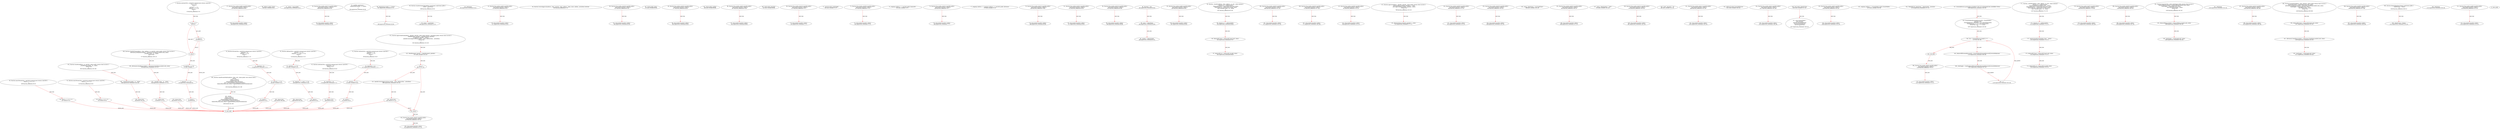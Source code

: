 digraph  {
13 [label="2_ function mul(uint256 a, uint256 b) internal pure returns (uint256) {\n    if (a == 0) {\n      return 0;\n    }\n    uint256 c = a * b;\n    require(c / a == b);\n    return c;\n  }\n13-function_definition-3-10", method="mul(uint256 a,uint256 b)", type_label=function_definition];
30 [label="3_ if_a == 0\n30-if-4-6", method="mul(uint256 a,uint256 b)", type_label=if];
1558 [label="3_ end_if", method="mul(uint256 a,uint256 b)", type_label=end_if];
35 [label="4_ return 0;\n35-return-5-5", method="mul(uint256 a,uint256 b)", type_label=return];
37 [label="6_ uint256 c = a * b;\n37-new_variable-7-7", method="mul(uint256 a,uint256 b)", type_label=new_variable];
45 [label="7_ require(c / a == b);\n45-expression_statement-8-8", method="mul(uint256 a,uint256 b)", type_label=expression_statement];
54 [label="8_ return c;\n54-return-9-9", method="mul(uint256 a,uint256 b)", type_label=return];
56 [label="10_ function div(uint256 a, uint256 b) internal pure returns (uint256) {\n    require(b > 0);\n    uint256 c = a / b;\n    return c;\n  }\n56-function_definition-11-15", method="div(uint256 a,uint256 b)", type_label=function_definition];
73 [label="11_ require(b > 0);\n73-expression_statement-12-12", method="div(uint256 a,uint256 b)", type_label=expression_statement];
80 [label="12_ uint256 c = a / b;\n80-new_variable-13-13", method="div(uint256 a,uint256 b)", type_label=new_variable];
88 [label="13_ return c;\n88-return-14-14", method="div(uint256 a,uint256 b)", type_label=return];
90 [label="15_ function sub(uint256 a, uint256 b) internal pure returns (uint256) {\n    require(b <= a);\n    uint256 c = a - b;\n    return c;\n  }\n90-function_definition-16-20", method="sub(uint256 a,uint256 b)", type_label=function_definition];
107 [label="16_ require(b <= a);\n107-expression_statement-17-17", method="sub(uint256 a,uint256 b)", type_label=expression_statement];
114 [label="17_ uint256 c = a - b;\n114-new_variable-18-18", method="sub(uint256 a,uint256 b)", type_label=new_variable];
122 [label="18_ return c;\n122-return-19-19", method="sub(uint256 a,uint256 b)", type_label=return];
124 [label="20_ function add(uint256 a, uint256 b) internal pure returns (uint256) {\n    uint256 c = a + b;\n    require(c >= a && c >= b);\n    return c;\n  }\n124-function_definition-21-25", method="add(uint256 a,uint256 b)", type_label=function_definition];
141 [label="21_ uint256 c = a + b;\n141-new_variable-22-22", method="add(uint256 a,uint256 b)", type_label=new_variable];
149 [label="22_ require(c >= a && c >= b);\n149-expression_statement-23-23", method="add(uint256 a,uint256 b)", type_label=expression_statement];
160 [label="23_ return c;\n160-return-24-24", method="add(uint256 a,uint256 b)", type_label=return];
162 [label="25_ function mod(uint256 a, uint256 b) internal pure returns (uint256) {\n    require(b != 0);\n    return a % b;\n  }\n162-function_definition-26-29", method="mod(uint256 a,uint256 b)", type_label=function_definition];
179 [label="26_ require(b != 0);\n179-expression_statement-27-27", method="mod(uint256 a,uint256 b)", type_label=expression_statement];
186 [label="27_ return a % b;\n186-return-28-28", method="mod(uint256 a,uint256 b)", type_label=return];
190 [label="29_ function max256(uint256 a, uint256 b) internal pure returns (uint256) {\n    return a >= b ? a : b;\n  }\n190-function_definition-30-32", method="max256(uint256 a,uint256 b)", type_label=function_definition];
207 [label="30_ return a >= b ? a : b;\n207-return-31-31", method="max256(uint256 a,uint256 b)", type_label=return];
214 [label="32_ function min256(uint256 a, uint256 b) internal pure returns (uint256) {\n    return a < b ? a : b;\n  }\n214-function_definition-33-35", method="min256(uint256 a,uint256 b)", type_label=function_definition];
231 [label="33_ return a < b ? a : b;\n231-return-34-34", method="min256(uint256 a,uint256 b)", type_label=return];
241 [label="37_ function bug_unchk_send6() payable public{\n      msg.sender.transfer(1 ether);}\n241-function_definition-38-39", method="bug_unchk_send6()", type_label=function_definition];
246 [label="38_ msg.sender.transfer(1 ether);\n246-expression_statement-39-39", method="bug_unchk_send6()", type_label=expression_statement];
256 [label="39_ address public owner;\n256-new_variable-40-40", method="", type_label=new_variable];
263 [label="41_ owner = msg.sender;\n263-expression_statement-42-42", method="", type_label=expression_statement];
269 [label="43_ function bug_unchk_send17() payable public{\n      msg.sender.transfer(1 ether);}\n269-function_definition-44-45", method="bug_unchk_send17()", type_label=function_definition];
274 [label="44_ msg.sender.transfer(1 ether);\n274-expression_statement-45-45", method="bug_unchk_send17()", type_label=expression_statement];
284 [label="45_ modifier onlyOwner {\n    require(msg.sender == owner);\n    _;\n  }\n284-expression_statement-46-49", method="", type_label=expression_statement];
287 [label="46_ require(msg.sender == owner);\n287-expression_statement-47-47", method="", type_label=expression_statement];
296 [label="47_ _;\n296-expression_statement-48-48", method="", type_label=expression_statement];
298 [label="49_ function transferOwnership(address newOwner) onlyOwner public {\n    owner = newOwner;\n  }\n298-function_definition-50-52", method="transferOwnership(address newOwner)", type_label=function_definition];
304 [label="49_ onlyOwner\n304-expression_statement-50-50", method="transferOwnership(address newOwner)", type_label=expression_statement];
308 [label="50_ owner = newOwner;\n308-expression_statement-51-51", method="transferOwnership(address newOwner)", type_label=expression_statement];
312 [label="52_ function bug_unchk_send3() payable public{\n      msg.sender.transfer(1 ether);}\n312-function_definition-53-54", method="bug_unchk_send3()", type_label=function_definition];
317 [label="53_ msg.sender.transfer(1 ether);\n317-expression_statement-54-54", method="bug_unchk_send3()", type_label=expression_statement];
330 [label="56_ function receiveApproval(address _from, uint256 _value, address _token, bytes calldata _extraData) external;\n330-function_definition-57-57", method="receiveApproval(address _from,uint256 _value,address _token,bytes calldata _extraData)", type_label=function_definition];
357 [label="60_ function bug_unchk_send16() payable public{\n      msg.sender.transfer(1 ether);}\n357-function_definition-61-62", method="bug_unchk_send16()", type_label=function_definition];
362 [label="61_ msg.sender.transfer(1 ether);\n362-expression_statement-62-62", method="bug_unchk_send16()", type_label=expression_statement];
372 [label="62_ string public name;\n372-new_variable-63-63", method="", type_label=new_variable];
377 [label="63_ function bug_unchk_send24() payable public{\n      msg.sender.transfer(1 ether);}\n377-function_definition-64-65", method="bug_unchk_send24()", type_label=function_definition];
382 [label="64_ msg.sender.transfer(1 ether);\n382-expression_statement-65-65", method="bug_unchk_send24()", type_label=expression_statement];
392 [label="65_ string public symbol;\n392-new_variable-66-66", method="", type_label=new_variable];
397 [label="66_ function bug_unchk_send5() payable public{\n      msg.sender.transfer(1 ether);}\n397-function_definition-67-68", method="bug_unchk_send5()", type_label=function_definition];
402 [label="67_ msg.sender.transfer(1 ether);\n402-expression_statement-68-68", method="bug_unchk_send5()", type_label=expression_statement];
412 [label="68_ uint8 public decimals;\n412-new_variable-69-69", method="", type_label=new_variable];
417 [label="69_ function bug_unchk_send15() payable public{\n      msg.sender.transfer(1 ether);}\n417-function_definition-70-71", method="bug_unchk_send15()", type_label=function_definition];
422 [label="70_ msg.sender.transfer(1 ether);\n422-expression_statement-71-71", method="bug_unchk_send15()", type_label=expression_statement];
432 [label="71_ uint256 public totalSupply;\n432-new_variable-72-72", method="", type_label=new_variable];
437 [label="72_ function bug_unchk_send28() payable public{\n      msg.sender.transfer(1 ether);}\n437-function_definition-73-74", method="bug_unchk_send28()", type_label=function_definition];
442 [label="73_ msg.sender.transfer(1 ether);\n442-expression_statement-74-74", method="bug_unchk_send28()", type_label=expression_statement];
452 [label="74_ mapping (address => uint256) public balanceOf;\n452-new_variable-75-75", method="", type_label=new_variable];
459 [label="75_ function bug_unchk_send21() payable public{\n      msg.sender.transfer(1 ether);}\n459-function_definition-76-77", method="bug_unchk_send21()", type_label=function_definition];
464 [label="76_ msg.sender.transfer(1 ether);\n464-expression_statement-77-77", method="bug_unchk_send21()", type_label=expression_statement];
474 [label="77_ mapping (address => mapping (address => uint256)) public allowance;\n474-new_variable-78-78", method="", type_label=new_variable];
483 [label="78_ function bug_unchk_send27() payable public{\n      msg.sender.transfer(1 ether);}\n483-function_definition-79-80", method="bug_unchk_send27()", type_label=function_definition];
488 [label="79_ msg.sender.transfer(1 ether);\n488-expression_statement-80-80", method="bug_unchk_send27()", type_label=expression_statement];
512 [label="81_ function bug_unchk_send31() payable public{\n      msg.sender.transfer(1 ether);}\n512-function_definition-82-83", method="bug_unchk_send31()", type_label=function_definition];
517 [label="82_ msg.sender.transfer(1 ether);\n517-expression_statement-83-83", method="bug_unchk_send31()", type_label=expression_statement];
541 [label="84_ function bug_unchk_send13() payable public{\n      msg.sender.transfer(1 ether);}\n541-function_definition-85-86", method="bug_unchk_send13()", type_label=function_definition];
546 [label="85_ msg.sender.transfer(1 ether);\n546-expression_statement-86-86", method="bug_unchk_send13()", type_label=expression_statement];
580 [label="88_ decimals = dec;\n580-expression_statement-89-89", method="", type_label=expression_statement];
584 [label="89_ name = tokenName;\n584-expression_statement-90-90", method="", type_label=expression_statement];
588 [label="90_ symbol = tokenSymbol;\n588-expression_statement-91-91", method="", type_label=expression_statement];
592 [label="92_ function bug_unchk_send9() payable public{\n      msg.sender.transfer(1 ether);}\n592-function_definition-93-94", method="bug_unchk_send9()", type_label=function_definition];
597 [label="93_ msg.sender.transfer(1 ether);\n597-expression_statement-94-94", method="bug_unchk_send9()", type_label=expression_statement];
607 [label="94_ function _transfer(address _from, address _to, uint _value) internal {\n    require(_to != address(0x0));\n    balanceOf[_from] = balanceOf[_from].sub(_value);\n    balanceOf[_to] = balanceOf[_to].add(_value);\n    emit Transfer(_from, _to, _value);\n  }\n607-function_definition-95-100", method="_transfer(address _from,address _to,uint _value)", type_label=function_definition];
623 [label="95_ require(_to != address(0x0));\n623-expression_statement-96-96", method="_transfer(address _from,address _to,uint _value)", type_label=expression_statement];
632 [label="96_ balanceOf[_from] = balanceOf[_from].sub(_value);\n632-expression_statement-97-97", method="_transfer(address _from,address _to,uint _value)", type_label=expression_statement];
645 [label="97_ balanceOf[_to] = balanceOf[_to].add(_value);\n645-expression_statement-98-98", method="_transfer(address _from,address _to,uint _value)", type_label=expression_statement];
666 [label="100_ function bug_unchk_send25() payable public{\n      msg.sender.transfer(1 ether);}\n666-function_definition-101-102", method="bug_unchk_send25()", type_label=function_definition];
671 [label="101_ msg.sender.transfer(1 ether);\n671-expression_statement-102-102", method="bug_unchk_send25()", type_label=expression_statement];
681 [label="102_ function transfer(address _to, uint256 _value) public returns (bool success) {\n    _transfer(msg.sender, _to, _value);\n    return true;\n  }\n681-function_definition-103-106", method="transfer(address _to,uint256 _value)", type_label=function_definition];
698 [label="103_ _transfer(msg.sender, _to, _value);\n698-expression_statement-104-104", method="transfer(address _to,uint256 _value)", type_label=expression_statement];
709 [label="104_ return true;\n709-return-105-105", method="transfer(address _to,uint256 _value)", type_label=return];
712 [label="106_ function bug_unchk_send19() payable public{\n      msg.sender.transfer(1 ether);}\n712-function_definition-107-108", method="bug_unchk_send19()", type_label=function_definition];
717 [label="107_ msg.sender.transfer(1 ether);\n717-expression_statement-108-108", method="bug_unchk_send19()", type_label=expression_statement];
727 [label="108_ function transferFrom(address _from, address _to, uint256 _value) public returns (bool success) {\n    allowance[_from][msg.sender] = allowance[_from][msg.sender].sub(_value);\n		_transfer(_from, _to, _value);\n		return true;\n  }\n727-function_definition-109-113", method="transferFrom(address _from,address _to,uint256 _value)", type_label=function_definition];
748 [label="109_ allowance[_from][msg.sender] = allowance[_from][msg.sender].sub(_value);\n748-expression_statement-110-110", method="transferFrom(address _from,address _to,uint256 _value)", type_label=expression_statement];
769 [label="110_ _transfer(_from, _to, _value);\n769-expression_statement-111-111", method="transferFrom(address _from,address _to,uint256 _value)", type_label=expression_statement];
778 [label="111_ return true;\n778-return-112-112", method="transferFrom(address _from,address _to,uint256 _value)", type_label=return];
781 [label="113_ function bug_unchk_send26() payable public{\n      msg.sender.transfer(1 ether);}\n781-function_definition-114-115", method="bug_unchk_send26()", type_label=function_definition];
786 [label="114_ msg.sender.transfer(1 ether);\n786-expression_statement-115-115", method="bug_unchk_send26()", type_label=expression_statement];
796 [label="115_ function approve(address _spender, uint256 _value) public returns (bool success) {\n    allowance[msg.sender][_spender] = _value;\n    emit Approval(msg.sender, _spender, _value);\n    return true;\n  }\n796-function_definition-116-120", method="approve(address _spender,uint256 _value)", type_label=function_definition];
813 [label="116_ allowance[msg.sender][_spender] = _value;\n813-expression_statement-117-117", method="approve(address _spender,uint256 _value)", type_label=expression_statement];
833 [label="118_ return true;\n833-return-119-119", method="approve(address _spender,uint256 _value)", type_label=return];
836 [label="120_ function bug_unchk_send20() payable public{\n      msg.sender.transfer(1 ether);}\n836-function_definition-121-122", method="bug_unchk_send20()", type_label=function_definition];
841 [label="121_ msg.sender.transfer(1 ether);\n841-expression_statement-122-122", method="bug_unchk_send20()", type_label=expression_statement];
851 [label="122_ function approveAndCall(address _spender, uint256 _value, bytes memory _extraData) public returns (bool success) {\n    tokenRecipient spender = tokenRecipient(_spender);\n    if (approve(_spender, _value)) {\n      spender.receiveApproval(msg.sender, _value, address(this), _extraData);\n      return true;\n    }\n  }\n851-function_definition-123-129", method="approveAndCall(address _spender,uint256 _value,bytes memory _extraData)", type_label=function_definition];
872 [label="123_ tokenRecipient spender = tokenRecipient(_spender);\n872-new_variable-124-124", method="approveAndCall(address _spender,uint256 _value,bytes memory _extraData)", type_label=new_variable];
882 [label="124_ if\n882-if-125-128", method="approveAndCall(address _spender,uint256 _value,bytes memory _extraData)", type_label=if];
2410 [label="124_ end_if", method="approveAndCall(address _spender,uint256 _value,bytes memory _extraData)", type_label=end_if];
890 [label="125_ spender.receiveApproval(msg.sender, _value, address(this), _extraData);\n890-expression_statement-126-126", method="approveAndCall(address _spender,uint256 _value,bytes memory _extraData)", type_label=expression_statement];
907 [label="126_ return true;\n907-return-127-127", method="approveAndCall(address _spender,uint256 _value,bytes memory _extraData)", type_label=return];
910 [label="129_ function bug_unchk_send32() payable public{\n      msg.sender.transfer(1 ether);}\n910-function_definition-130-131", method="bug_unchk_send32()", type_label=function_definition];
915 [label="130_ msg.sender.transfer(1 ether);\n915-expression_statement-131-131", method="bug_unchk_send32()", type_label=expression_statement];
934 [label="133_ function bug_unchk_send10() payable public{\n      msg.sender.transfer(1 ether);}\n934-function_definition-134-135", method="bug_unchk_send10()", type_label=function_definition];
939 [label="134_ msg.sender.transfer(1 ether);\n939-expression_statement-135-135", method="bug_unchk_send10()", type_label=expression_statement];
949 [label="135_ string _tokenName = \"AZ FundChain\";\n949-new_variable-136-136", method="", type_label=new_variable];
955 [label="135_ function bug_unchk_send22() payable public{\n      msg.sender.transfer(1 ether);}\n955-function_definition-136-137", method="bug_unchk_send22()", type_label=function_definition];
960 [label="136_ msg.sender.transfer(1 ether);\n960-expression_statement-137-137", method="bug_unchk_send22()", type_label=expression_statement];
970 [label="137_ string _tokenSymbol = \"AZT\";\n970-new_variable-138-138", method="", type_label=new_variable];
976 [label="138_ function bug_unchk_send12() payable public{\n      msg.sender.transfer(1 ether);}\n976-function_definition-139-140", method="bug_unchk_send12()", type_label=function_definition];
981 [label="139_ msg.sender.transfer(1 ether);\n981-expression_statement-140-140", method="bug_unchk_send12()", type_label=expression_statement];
991 [label="140_ uint8 _decimals = 18;\n991-new_variable-141-141", method="", type_label=new_variable];
996 [label="141_ function bug_unchk_send11() payable public{\n      msg.sender.transfer(1 ether);}\n996-function_definition-142-143", method="bug_unchk_send11()", type_label=function_definition];
1001 [label="142_ msg.sender.transfer(1 ether);\n1001-expression_statement-143-143", method="bug_unchk_send11()", type_label=expression_statement];
1011 [label="143_ address[] public frozenAddresses;\n1011-new_variable-144-144", method="", type_label=new_variable];
1017 [label="144_ function bug_unchk_send1() payable public{\n      msg.sender.transfer(1 ether);}\n1017-function_definition-145-146", method="bug_unchk_send1()", type_label=function_definition];
1022 [label="145_ msg.sender.transfer(1 ether);\n1022-expression_statement-146-146", method="bug_unchk_send1()", type_label=expression_statement];
1032 [label="146_ bool public tokenFrozen;\n1032-new_variable-147-147", method="", type_label=new_variable];
1037 [label="147_ struct frozenWallet {\n    bool isFrozen;  \n    uint256 rewardedAmount;  \n    uint256 frozenAmount;  \n    uint256 frozenTime;  \n  }\n1037-expression_statement-148-153", method="frozenWallet()", type_label=expression_statement];
1055 [label="153_ function bug_unchk_send2() payable public{\n      msg.sender.transfer(1 ether);}\n1055-function_definition-154-155", method="bug_unchk_send2()", type_label=function_definition];
1060 [label="154_ msg.sender.transfer(1 ether);\n1060-expression_statement-155-155", method="bug_unchk_send2()", type_label=expression_statement];
1070 [label="155_ mapping (address => frozenWallet) public frozenWallets;\n1070-new_variable-156-156", method="", type_label=new_variable];
1079 [label="156_ TokenERC20(_tokenName, _tokenSymbol, _decimals)\n1079-expression_statement-157-157", method="", type_label=expression_statement];
1088 [label="157_ frozenAddresses.push(address(0x9fd50776F133751E8Ae6abE1Be124638Bb917E05));\n1088-expression_statement-158-158", method="", type_label=expression_statement];
1097 [label="158_ frozenWallets[frozenAddresses[0]] = frozenWallet({\n      isFrozen: true,\n      rewardedAmount: 30000000 * 10 ** uint256(decimals),\n      frozenAmount: 0 * 10 ** uint256(decimals),\n      frozenTime: now + 1 * 1 hours  \n    });\n1097-expression_statement-159-164", method="", type_label=expression_statement];
1137 [label="164_ for(i < frozenAddresses.length;;i++)\n1137-for-165-168", method="", type_label=for];
2665 [label="164_ end_loop", method="", type_label=end_loop];
1150 [label="164_ i++\n1150-expression_statement-165-165", method="", type_label=expression_statement];
1153 [label="165_ balanceOf[frozenAddresses[i]] = frozenWallets[frozenAddresses[i]].rewardedAmount;\n1153-expression_statement-166-166", method="", type_label=expression_statement];
1167 [label="166_ totalSupply = totalSupply.add(frozenWallets[frozenAddresses[i]].rewardedAmount);\n1167-expression_statement-167-167", method="", type_label=expression_statement];
1182 [label="169_ function bug_unchk_send4() payable public{\n      msg.sender.transfer(1 ether);}\n1182-function_definition-170-171", method="bug_unchk_send4()", type_label=function_definition];
1187 [label="170_ msg.sender.transfer(1 ether);\n1187-expression_statement-171-171", method="bug_unchk_send4()", type_label=expression_statement];
1197 [label="171_ function _transfer(address _from, address _to, uint _value) internal {\n    require(_to != address(0x0));\n    require(checkFrozenWallet(_from, _value));\n    balanceOf[_from] = balanceOf[_from].sub(_value);      \n    balanceOf[_to] = balanceOf[_to].add(_value);     \n    emit Transfer(_from, _to, _value);\n  }\n1197-function_definition-172-178", method="_transfer(address _from,address _to,uint _value)", type_label=function_definition];
1213 [label="172_ require(_to != address(0x0));\n1213-expression_statement-173-173", method="_transfer(address _from,address _to,uint _value)", type_label=expression_statement];
1222 [label="173_ require(checkFrozenWallet(_from, _value));\n1222-expression_statement-174-174", method="_transfer(address _from,address _to,uint _value)", type_label=expression_statement];
1232 [label="174_ balanceOf[_from] = balanceOf[_from].sub(_value);\n1232-expression_statement-175-175", method="_transfer(address _from,address _to,uint _value)", type_label=expression_statement];
1245 [label="175_ balanceOf[_to] = balanceOf[_to].add(_value);\n1245-expression_statement-176-176", method="_transfer(address _from,address _to,uint _value)", type_label=expression_statement];
1266 [label="178_ function bug_unchk_send7() payable public{\n      msg.sender.transfer(1 ether);}\n1266-function_definition-179-180", method="bug_unchk_send7()", type_label=function_definition];
1271 [label="179_ msg.sender.transfer(1 ether);\n1271-expression_statement-180-180", method="bug_unchk_send7()", type_label=expression_statement];
1281 [label="180_ function checkFrozenWallet(address _from, uint _value) public view returns (bool) {\n    return(\n      _from==owner || \n      (!tokenFrozen && \n      (!frozenWallets[_from].isFrozen || \n       now>=frozenWallets[_from].frozenTime || \n       balanceOf[_from].sub(_value)>=frozenWallets[_from].frozenAmount))\n    );\n  }\n1281-function_definition-181-189", method="checkFrozenWallet(address _from,uint _value)", type_label=function_definition];
1298 [label="181_ return(\n      _from==owner || \n      (!tokenFrozen && \n      (!frozenWallets[_from].isFrozen || \n       now>=frozenWallets[_from].frozenTime || \n       balanceOf[_from].sub(_value)>=frozenWallets[_from].frozenAmount))\n    );\n1298-return-182-188", method="checkFrozenWallet(address _from,uint _value)", type_label=return];
1338 [label="189_ function bug_unchk_send23() payable public{\n      msg.sender.transfer(1 ether);}\n1338-function_definition-190-191", method="bug_unchk_send23()", type_label=function_definition];
1343 [label="190_ msg.sender.transfer(1 ether);\n1343-expression_statement-191-191", method="bug_unchk_send23()", type_label=expression_statement];
1353 [label="191_ function burn(uint256 _value) onlyOwner public returns (bool success) {\n    balanceOf[msg.sender] = balanceOf[msg.sender].sub(_value);    \n    totalSupply = totalSupply.sub(_value);                       \n    emit Burn(msg.sender, _value);\n    return true;\n  }\n1353-function_definition-192-197", method="burn(uint256 _value)", type_label=function_definition];
1359 [label="191_ onlyOwner\n1359-expression_statement-192-192", method="burn(uint256 _value)", type_label=expression_statement];
1368 [label="192_ balanceOf[msg.sender] = balanceOf[msg.sender].sub(_value);\n1368-expression_statement-193-193", method="burn(uint256 _value)", type_label=expression_statement];
1385 [label="193_ totalSupply = totalSupply.sub(_value);\n1385-expression_statement-194-194", method="burn(uint256 _value)", type_label=expression_statement];
1402 [label="195_ return true;\n1402-return-196-196", method="burn(uint256 _value)", type_label=return];
1405 [label="197_ function bug_unchk_send14() payable public{\n      msg.sender.transfer(1 ether);}\n1405-function_definition-198-199", method="bug_unchk_send14()", type_label=function_definition];
1410 [label="198_ msg.sender.transfer(1 ether);\n1410-expression_statement-199-199", method="bug_unchk_send14()", type_label=expression_statement];
1420 [label="199_ function burnFrom(address _from, uint256 _value) public returns (bool success) {\n    balanceOf[_from] = balanceOf[_from].sub(_value);                           \n    allowance[_from][msg.sender] = allowance[_from][msg.sender].sub(_value);    \n    totalSupply = totalSupply.sub(_value);                               \n    emit Burn(_from, _value);\n    return true;\n  }\n1420-function_definition-200-206", method="burnFrom(address _from,uint256 _value)", type_label=function_definition];
1437 [label="200_ balanceOf[_from] = balanceOf[_from].sub(_value);\n1437-expression_statement-201-201", method="burnFrom(address _from,uint256 _value)", type_label=expression_statement];
1450 [label="201_ allowance[_from][msg.sender] = allowance[_from][msg.sender].sub(_value);\n1450-expression_statement-202-202", method="burnFrom(address _from,uint256 _value)", type_label=expression_statement];
1471 [label="202_ totalSupply = totalSupply.sub(_value);\n1471-expression_statement-203-203", method="burnFrom(address _from,uint256 _value)", type_label=expression_statement];
1486 [label="204_ return true;\n1486-return-205-205", method="burnFrom(address _from,uint256 _value)", type_label=return];
1489 [label="206_ function bug_unchk_send30() payable public{\n      msg.sender.transfer(1 ether);}\n1489-function_definition-207-208", method="bug_unchk_send30()", type_label=function_definition];
1494 [label="207_ msg.sender.transfer(1 ether);\n1494-expression_statement-208-208", method="bug_unchk_send30()", type_label=expression_statement];
1504 [label="208_ function freezeToken(bool freeze) onlyOwner public {\n    tokenFrozen = freeze;\n  }\n1504-function_definition-209-211", method="freezeToken(bool freeze)", type_label=function_definition];
1510 [label="208_ onlyOwner\n1510-expression_statement-209-209", method="freezeToken(bool freeze)", type_label=expression_statement];
1514 [label="209_ tokenFrozen = freeze;\n1514-expression_statement-210-210", method="freezeToken(bool freeze)", type_label=expression_statement];
1518 [label="211_ function bug_unchk_send8() payable public{\n      msg.sender.transfer(1 ether);}\n1518-function_definition-212-213", method="bug_unchk_send8()", type_label=function_definition];
1523 [label="212_ msg.sender.transfer(1 ether);\n1523-expression_statement-213-213", method="bug_unchk_send8()", type_label=expression_statement];
1 [label="0_ start_node", method="", type_label=start];
2 [label="0_ exit_node", method="", type_label=exit];
13 -> 30  [color=red, controlflow_type=next_line, edge_type=CFG_edge, key=0, label=next_line];
30 -> 35  [color=red, controlflow_type=pos_next, edge_type=CFG_edge, key=0, label=pos_next];
30 -> 1558  [color=red, controlflow_type=neg_next, edge_type=CFG_edge, key=0, label=neg_next];
1558 -> 37  [color=red, controlflow_type=next_line, edge_type=CFG_edge, key=0, label=next_line];
35 -> 1558  [color=red, controlflow_type=end_if, edge_type=CFG_edge, key=0, label=end_if];
35 -> 2  [color=red, controlflow_type=return_exit, edge_type=CFG_edge, key=0, label=return_exit];
37 -> 45  [color=red, controlflow_type=next_line, edge_type=CFG_edge, key=0, label=next_line];
45 -> 54  [color=red, controlflow_type=next_line, edge_type=CFG_edge, key=0, label=next_line];
54 -> 2  [color=red, controlflow_type=return_exit, edge_type=CFG_edge, key=0, label=return_exit];
56 -> 73  [color=red, controlflow_type=next_line, edge_type=CFG_edge, key=0, label=next_line];
73 -> 80  [color=red, controlflow_type=next_line, edge_type=CFG_edge, key=0, label=next_line];
80 -> 88  [color=red, controlflow_type=next_line, edge_type=CFG_edge, key=0, label=next_line];
88 -> 2  [color=red, controlflow_type=return_exit, edge_type=CFG_edge, key=0, label=return_exit];
90 -> 107  [color=red, controlflow_type=next_line, edge_type=CFG_edge, key=0, label=next_line];
107 -> 114  [color=red, controlflow_type=next_line, edge_type=CFG_edge, key=0, label=next_line];
114 -> 122  [color=red, controlflow_type=next_line, edge_type=CFG_edge, key=0, label=next_line];
122 -> 2  [color=red, controlflow_type=return_exit, edge_type=CFG_edge, key=0, label=return_exit];
124 -> 141  [color=red, controlflow_type=next_line, edge_type=CFG_edge, key=0, label=next_line];
141 -> 149  [color=red, controlflow_type=next_line, edge_type=CFG_edge, key=0, label=next_line];
149 -> 160  [color=red, controlflow_type=next_line, edge_type=CFG_edge, key=0, label=next_line];
160 -> 2  [color=red, controlflow_type=return_exit, edge_type=CFG_edge, key=0, label=return_exit];
162 -> 179  [color=red, controlflow_type=next_line, edge_type=CFG_edge, key=0, label=next_line];
179 -> 186  [color=red, controlflow_type=next_line, edge_type=CFG_edge, key=0, label=next_line];
186 -> 2  [color=red, controlflow_type=return_exit, edge_type=CFG_edge, key=0, label=return_exit];
190 -> 207  [color=red, controlflow_type=next_line, edge_type=CFG_edge, key=0, label=next_line];
207 -> 2  [color=red, controlflow_type=return_exit, edge_type=CFG_edge, key=0, label=return_exit];
214 -> 231  [color=red, controlflow_type=next_line, edge_type=CFG_edge, key=0, label=next_line];
231 -> 2  [color=red, controlflow_type=return_exit, edge_type=CFG_edge, key=0, label=return_exit];
241 -> 246  [color=red, controlflow_type=next_line, edge_type=CFG_edge, key=0, label=next_line];
269 -> 274  [color=red, controlflow_type=next_line, edge_type=CFG_edge, key=0, label=next_line];
287 -> 296  [color=red, controlflow_type=next_line, edge_type=CFG_edge, key=0, label=next_line];
298 -> 308  [color=red, controlflow_type=next_line, edge_type=CFG_edge, key=0, label=next_line];
312 -> 317  [color=red, controlflow_type=next_line, edge_type=CFG_edge, key=0, label=next_line];
357 -> 362  [color=red, controlflow_type=next_line, edge_type=CFG_edge, key=0, label=next_line];
377 -> 382  [color=red, controlflow_type=next_line, edge_type=CFG_edge, key=0, label=next_line];
397 -> 402  [color=red, controlflow_type=next_line, edge_type=CFG_edge, key=0, label=next_line];
417 -> 422  [color=red, controlflow_type=next_line, edge_type=CFG_edge, key=0, label=next_line];
437 -> 442  [color=red, controlflow_type=next_line, edge_type=CFG_edge, key=0, label=next_line];
459 -> 464  [color=red, controlflow_type=next_line, edge_type=CFG_edge, key=0, label=next_line];
483 -> 488  [color=red, controlflow_type=next_line, edge_type=CFG_edge, key=0, label=next_line];
512 -> 517  [color=red, controlflow_type=next_line, edge_type=CFG_edge, key=0, label=next_line];
541 -> 546  [color=red, controlflow_type=next_line, edge_type=CFG_edge, key=0, label=next_line];
580 -> 584  [color=red, controlflow_type=next_line, edge_type=CFG_edge, key=0, label=next_line];
584 -> 588  [color=red, controlflow_type=next_line, edge_type=CFG_edge, key=0, label=next_line];
592 -> 597  [color=red, controlflow_type=next_line, edge_type=CFG_edge, key=0, label=next_line];
607 -> 623  [color=red, controlflow_type=next_line, edge_type=CFG_edge, key=0, label=next_line];
623 -> 632  [color=red, controlflow_type=next_line, edge_type=CFG_edge, key=0, label=next_line];
632 -> 645  [color=red, controlflow_type=next_line, edge_type=CFG_edge, key=0, label=next_line];
666 -> 671  [color=red, controlflow_type=next_line, edge_type=CFG_edge, key=0, label=next_line];
681 -> 698  [color=red, controlflow_type=next_line, edge_type=CFG_edge, key=0, label=next_line];
698 -> 709  [color=red, controlflow_type=next_line, edge_type=CFG_edge, key=0, label=next_line];
709 -> 2  [color=red, controlflow_type=return_exit, edge_type=CFG_edge, key=0, label=return_exit];
712 -> 717  [color=red, controlflow_type=next_line, edge_type=CFG_edge, key=0, label=next_line];
727 -> 748  [color=red, controlflow_type=next_line, edge_type=CFG_edge, key=0, label=next_line];
748 -> 769  [color=red, controlflow_type=next_line, edge_type=CFG_edge, key=0, label=next_line];
769 -> 778  [color=red, controlflow_type=next_line, edge_type=CFG_edge, key=0, label=next_line];
778 -> 2  [color=red, controlflow_type=return_exit, edge_type=CFG_edge, key=0, label=return_exit];
781 -> 786  [color=red, controlflow_type=next_line, edge_type=CFG_edge, key=0, label=next_line];
796 -> 813  [color=red, controlflow_type=next_line, edge_type=CFG_edge, key=0, label=next_line];
833 -> 2  [color=red, controlflow_type=return_exit, edge_type=CFG_edge, key=0, label=return_exit];
836 -> 841  [color=red, controlflow_type=next_line, edge_type=CFG_edge, key=0, label=next_line];
851 -> 872  [color=red, controlflow_type=next_line, edge_type=CFG_edge, key=0, label=next_line];
872 -> 882  [color=red, controlflow_type=next_line, edge_type=CFG_edge, key=0, label=next_line];
882 -> 890  [color=red, controlflow_type=pos_next, edge_type=CFG_edge, key=0, label=pos_next];
882 -> 2410  [color=red, controlflow_type=neg_next, edge_type=CFG_edge, key=0, label=neg_next];
2410 -> 910  [color=red, controlflow_type=next_line, edge_type=CFG_edge, key=0, label=next_line];
890 -> 907  [color=red, controlflow_type=next_line, edge_type=CFG_edge, key=0, label=next_line];
907 -> 2410  [color=red, controlflow_type=end_if, edge_type=CFG_edge, key=0, label=end_if];
907 -> 2  [color=red, controlflow_type=return_exit, edge_type=CFG_edge, key=0, label=return_exit];
910 -> 915  [color=red, controlflow_type=next_line, edge_type=CFG_edge, key=0, label=next_line];
934 -> 939  [color=red, controlflow_type=next_line, edge_type=CFG_edge, key=0, label=next_line];
955 -> 960  [color=red, controlflow_type=next_line, edge_type=CFG_edge, key=0, label=next_line];
976 -> 981  [color=red, controlflow_type=next_line, edge_type=CFG_edge, key=0, label=next_line];
996 -> 1001  [color=red, controlflow_type=next_line, edge_type=CFG_edge, key=0, label=next_line];
1017 -> 1022  [color=red, controlflow_type=next_line, edge_type=CFG_edge, key=0, label=next_line];
1032 -> 1037  [color=red, controlflow_type=next_line, edge_type=CFG_edge, key=0, label=next_line];
1055 -> 1060  [color=red, controlflow_type=next_line, edge_type=CFG_edge, key=0, label=next_line];
1088 -> 1097  [color=red, controlflow_type=next_line, edge_type=CFG_edge, key=0, label=next_line];
1097 -> 1137  [color=red, controlflow_type=next_line, edge_type=CFG_edge, key=0, label=next_line];
1137 -> 1153  [color=red, controlflow_type=pos_next, edge_type=CFG_edge, key=0, label=pos_next];
1137 -> 2665  [color=red, controlflow_type=neg_next, edge_type=CFG_edge, key=0, label=neg_next];
2665 -> 1182  [color=red, controlflow_type=next_line, edge_type=CFG_edge, key=0, label=next_line];
1150 -> 1137  [color=red, controlflow_type=loop_update, edge_type=CFG_edge, key=0, label=loop_update];
1153 -> 1167  [color=red, controlflow_type=next_line, edge_type=CFG_edge, key=0, label=next_line];
1167 -> 1150  [color=red, controlflow_type=loop_update, edge_type=CFG_edge, key=0, label=loop_update];
1182 -> 1187  [color=red, controlflow_type=next_line, edge_type=CFG_edge, key=0, label=next_line];
1197 -> 1213  [color=red, controlflow_type=next_line, edge_type=CFG_edge, key=0, label=next_line];
1213 -> 1222  [color=red, controlflow_type=next_line, edge_type=CFG_edge, key=0, label=next_line];
1222 -> 1232  [color=red, controlflow_type=next_line, edge_type=CFG_edge, key=0, label=next_line];
1232 -> 1245  [color=red, controlflow_type=next_line, edge_type=CFG_edge, key=0, label=next_line];
1266 -> 1271  [color=red, controlflow_type=next_line, edge_type=CFG_edge, key=0, label=next_line];
1281 -> 1298  [color=red, controlflow_type=next_line, edge_type=CFG_edge, key=0, label=next_line];
1298 -> 2  [color=red, controlflow_type=return_exit, edge_type=CFG_edge, key=0, label=return_exit];
1338 -> 1343  [color=red, controlflow_type=next_line, edge_type=CFG_edge, key=0, label=next_line];
1353 -> 1368  [color=red, controlflow_type=next_line, edge_type=CFG_edge, key=0, label=next_line];
1368 -> 1385  [color=red, controlflow_type=next_line, edge_type=CFG_edge, key=0, label=next_line];
1402 -> 2  [color=red, controlflow_type=return_exit, edge_type=CFG_edge, key=0, label=return_exit];
1405 -> 1410  [color=red, controlflow_type=next_line, edge_type=CFG_edge, key=0, label=next_line];
1420 -> 1437  [color=red, controlflow_type=next_line, edge_type=CFG_edge, key=0, label=next_line];
1437 -> 1450  [color=red, controlflow_type=next_line, edge_type=CFG_edge, key=0, label=next_line];
1450 -> 1471  [color=red, controlflow_type=next_line, edge_type=CFG_edge, key=0, label=next_line];
1486 -> 2  [color=red, controlflow_type=return_exit, edge_type=CFG_edge, key=0, label=return_exit];
1489 -> 1494  [color=red, controlflow_type=next_line, edge_type=CFG_edge, key=0, label=next_line];
1504 -> 1514  [color=red, controlflow_type=next_line, edge_type=CFG_edge, key=0, label=next_line];
1518 -> 1523  [color=red, controlflow_type=next_line, edge_type=CFG_edge, key=0, label=next_line];
}
